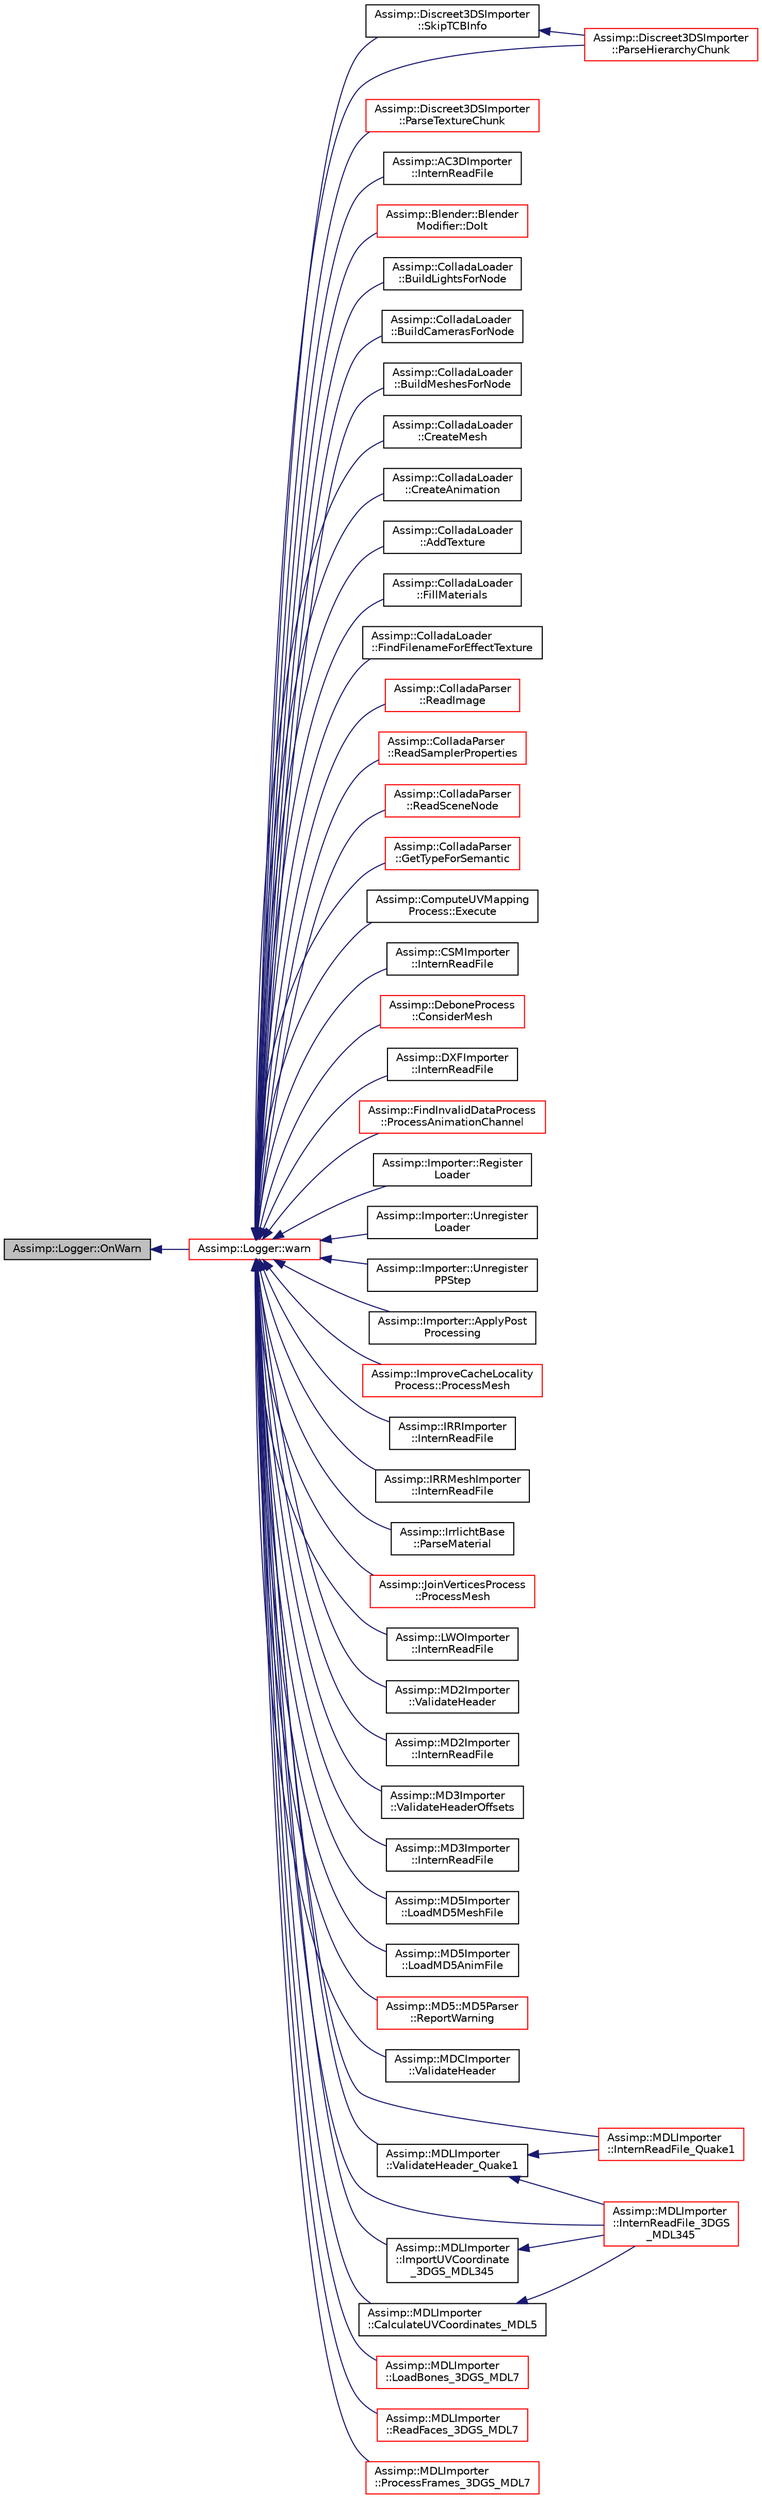 digraph "Assimp::Logger::OnWarn"
{
  edge [fontname="Helvetica",fontsize="10",labelfontname="Helvetica",labelfontsize="10"];
  node [fontname="Helvetica",fontsize="10",shape=record];
  rankdir="LR";
  Node1 [label="Assimp::Logger::OnWarn",height=0.2,width=0.4,color="black", fillcolor="grey75", style="filled", fontcolor="black"];
  Node1 -> Node2 [dir="back",color="midnightblue",fontsize="10",style="solid",fontname="Helvetica"];
  Node2 [label="Assimp::Logger::warn",height=0.2,width=0.4,color="red", fillcolor="white", style="filled",URL="$class_assimp_1_1_logger.html#a32bc5ee4b23df13551b83b925907f1b1",tooltip="Writes a warning message. "];
  Node2 -> Node3 [dir="back",color="midnightblue",fontsize="10",style="solid",fontname="Helvetica"];
  Node3 [label="Assimp::Discreet3DSImporter\l::SkipTCBInfo",height=0.2,width=0.4,color="black", fillcolor="white", style="filled",URL="$class_assimp_1_1_discreet3_d_s_importer.html#a005fff2dc71c6befc7ada7397c058266"];
  Node3 -> Node4 [dir="back",color="midnightblue",fontsize="10",style="solid",fontname="Helvetica"];
  Node4 [label="Assimp::Discreet3DSImporter\l::ParseHierarchyChunk",height=0.2,width=0.4,color="red", fillcolor="white", style="filled",URL="$class_assimp_1_1_discreet3_d_s_importer.html#a05fd11e49ea30b289cd176a4418ec33c"];
  Node2 -> Node4 [dir="back",color="midnightblue",fontsize="10",style="solid",fontname="Helvetica"];
  Node2 -> Node5 [dir="back",color="midnightblue",fontsize="10",style="solid",fontname="Helvetica"];
  Node5 [label="Assimp::Discreet3DSImporter\l::ParseTextureChunk",height=0.2,width=0.4,color="red", fillcolor="white", style="filled",URL="$class_assimp_1_1_discreet3_d_s_importer.html#a89aa731f59d28efa84d9a1707320c824"];
  Node2 -> Node6 [dir="back",color="midnightblue",fontsize="10",style="solid",fontname="Helvetica"];
  Node6 [label="Assimp::AC3DImporter\l::InternReadFile",height=0.2,width=0.4,color="black", fillcolor="white", style="filled",URL="$class_assimp_1_1_a_c3_d_importer.html#a88b27495efcf754f3dda7e4177aff902"];
  Node2 -> Node7 [dir="back",color="midnightblue",fontsize="10",style="solid",fontname="Helvetica"];
  Node7 [label="Assimp::Blender::Blender\lModifier::DoIt",height=0.2,width=0.4,color="red", fillcolor="white", style="filled",URL="$class_assimp_1_1_blender_1_1_blender_modifier.html#a3776e392c50da71b52484c48ae4b4cb9"];
  Node2 -> Node8 [dir="back",color="midnightblue",fontsize="10",style="solid",fontname="Helvetica"];
  Node8 [label="Assimp::ColladaLoader\l::BuildLightsForNode",height=0.2,width=0.4,color="black", fillcolor="white", style="filled",URL="$class_assimp_1_1_collada_loader.html#a6bd9ac82aec97771274553772e12a27a"];
  Node2 -> Node9 [dir="back",color="midnightblue",fontsize="10",style="solid",fontname="Helvetica"];
  Node9 [label="Assimp::ColladaLoader\l::BuildCamerasForNode",height=0.2,width=0.4,color="black", fillcolor="white", style="filled",URL="$class_assimp_1_1_collada_loader.html#a224a5dbbf4a9e12e14756a93c619bbc5"];
  Node2 -> Node10 [dir="back",color="midnightblue",fontsize="10",style="solid",fontname="Helvetica"];
  Node10 [label="Assimp::ColladaLoader\l::BuildMeshesForNode",height=0.2,width=0.4,color="black", fillcolor="white", style="filled",URL="$class_assimp_1_1_collada_loader.html#ae81b95f32274e08f033961df69828fd4"];
  Node2 -> Node11 [dir="back",color="midnightblue",fontsize="10",style="solid",fontname="Helvetica"];
  Node11 [label="Assimp::ColladaLoader\l::CreateMesh",height=0.2,width=0.4,color="black", fillcolor="white", style="filled",URL="$class_assimp_1_1_collada_loader.html#aed3569be31505133704b0ebcf89c7f1f"];
  Node2 -> Node12 [dir="back",color="midnightblue",fontsize="10",style="solid",fontname="Helvetica"];
  Node12 [label="Assimp::ColladaLoader\l::CreateAnimation",height=0.2,width=0.4,color="black", fillcolor="white", style="filled",URL="$class_assimp_1_1_collada_loader.html#a155bbcc17bbded120a60c48786ca8004"];
  Node2 -> Node13 [dir="back",color="midnightblue",fontsize="10",style="solid",fontname="Helvetica"];
  Node13 [label="Assimp::ColladaLoader\l::AddTexture",height=0.2,width=0.4,color="black", fillcolor="white", style="filled",URL="$class_assimp_1_1_collada_loader.html#a9285fd1491811d836d17f7e11c9d921f"];
  Node2 -> Node14 [dir="back",color="midnightblue",fontsize="10",style="solid",fontname="Helvetica"];
  Node14 [label="Assimp::ColladaLoader\l::FillMaterials",height=0.2,width=0.4,color="black", fillcolor="white", style="filled",URL="$class_assimp_1_1_collada_loader.html#a8aac2afa34c6999cd7b329c9d3e9f701"];
  Node2 -> Node15 [dir="back",color="midnightblue",fontsize="10",style="solid",fontname="Helvetica"];
  Node15 [label="Assimp::ColladaLoader\l::FindFilenameForEffectTexture",height=0.2,width=0.4,color="black", fillcolor="white", style="filled",URL="$class_assimp_1_1_collada_loader.html#a0f17fc50e04f1e4038d6e6e2b67d074b"];
  Node2 -> Node16 [dir="back",color="midnightblue",fontsize="10",style="solid",fontname="Helvetica"];
  Node16 [label="Assimp::ColladaParser\l::ReadImage",height=0.2,width=0.4,color="red", fillcolor="white", style="filled",URL="$class_assimp_1_1_collada_parser.html#ad078882d986da195433443a017f8a9b4"];
  Node2 -> Node17 [dir="back",color="midnightblue",fontsize="10",style="solid",fontname="Helvetica"];
  Node17 [label="Assimp::ColladaParser\l::ReadSamplerProperties",height=0.2,width=0.4,color="red", fillcolor="white", style="filled",URL="$class_assimp_1_1_collada_parser.html#a8a57d9126cf0907adf1abb6d58040ab2"];
  Node2 -> Node18 [dir="back",color="midnightblue",fontsize="10",style="solid",fontname="Helvetica"];
  Node18 [label="Assimp::ColladaParser\l::ReadSceneNode",height=0.2,width=0.4,color="red", fillcolor="white", style="filled",URL="$class_assimp_1_1_collada_parser.html#a7d056e872b37fa305b2bd654b33798c3"];
  Node2 -> Node19 [dir="back",color="midnightblue",fontsize="10",style="solid",fontname="Helvetica"];
  Node19 [label="Assimp::ColladaParser\l::GetTypeForSemantic",height=0.2,width=0.4,color="red", fillcolor="white", style="filled",URL="$class_assimp_1_1_collada_parser.html#a19e1f4a4b9f64cef91add1d6dcdc2234"];
  Node2 -> Node20 [dir="back",color="midnightblue",fontsize="10",style="solid",fontname="Helvetica"];
  Node20 [label="Assimp::ComputeUVMapping\lProcess::Execute",height=0.2,width=0.4,color="black", fillcolor="white", style="filled",URL="$class_assimp_1_1_compute_u_v_mapping_process.html#a32b0f8c659ee1decabf1e7c11ce78842"];
  Node2 -> Node21 [dir="back",color="midnightblue",fontsize="10",style="solid",fontname="Helvetica"];
  Node21 [label="Assimp::CSMImporter\l::InternReadFile",height=0.2,width=0.4,color="black", fillcolor="white", style="filled",URL="$class_assimp_1_1_c_s_m_importer.html#aa864e9a5bb7cc0a53bc3ca0963fffb78"];
  Node2 -> Node22 [dir="back",color="midnightblue",fontsize="10",style="solid",fontname="Helvetica"];
  Node22 [label="Assimp::DeboneProcess\l::ConsiderMesh",height=0.2,width=0.4,color="red", fillcolor="white", style="filled",URL="$class_assimp_1_1_debone_process.html#ab1f536da62ce1d50737b48a4dae095e8"];
  Node2 -> Node23 [dir="back",color="midnightblue",fontsize="10",style="solid",fontname="Helvetica"];
  Node23 [label="Assimp::DXFImporter\l::InternReadFile",height=0.2,width=0.4,color="black", fillcolor="white", style="filled",URL="$class_assimp_1_1_d_x_f_importer.html#a5e055b507cafc7fa1bf32b0697dd1160"];
  Node2 -> Node24 [dir="back",color="midnightblue",fontsize="10",style="solid",fontname="Helvetica"];
  Node24 [label="Assimp::FindInvalidDataProcess\l::ProcessAnimationChannel",height=0.2,width=0.4,color="red", fillcolor="white", style="filled",URL="$class_assimp_1_1_find_invalid_data_process.html#ae510194029bf6f08040edf9d3403e673"];
  Node2 -> Node25 [dir="back",color="midnightblue",fontsize="10",style="solid",fontname="Helvetica"];
  Node25 [label="Assimp::Importer::Register\lLoader",height=0.2,width=0.4,color="black", fillcolor="white", style="filled",URL="$class_assimp_1_1_importer.html#abcc305be574981373b0abb9da655f101"];
  Node2 -> Node26 [dir="back",color="midnightblue",fontsize="10",style="solid",fontname="Helvetica"];
  Node26 [label="Assimp::Importer::Unregister\lLoader",height=0.2,width=0.4,color="black", fillcolor="white", style="filled",URL="$class_assimp_1_1_importer.html#ae0197ab773e3658b9f5aa398cfe67fcf"];
  Node2 -> Node27 [dir="back",color="midnightblue",fontsize="10",style="solid",fontname="Helvetica"];
  Node27 [label="Assimp::Importer::Unregister\lPPStep",height=0.2,width=0.4,color="black", fillcolor="white", style="filled",URL="$class_assimp_1_1_importer.html#a2ea08b99c2742e181c85253454942a02"];
  Node2 -> Node28 [dir="back",color="midnightblue",fontsize="10",style="solid",fontname="Helvetica"];
  Node28 [label="Assimp::Importer::ApplyPost\lProcessing",height=0.2,width=0.4,color="black", fillcolor="white", style="filled",URL="$class_assimp_1_1_importer.html#ace2fb85c67414a9d4ac6e69049eec7de"];
  Node2 -> Node29 [dir="back",color="midnightblue",fontsize="10",style="solid",fontname="Helvetica"];
  Node29 [label="Assimp::ImproveCacheLocality\lProcess::ProcessMesh",height=0.2,width=0.4,color="red", fillcolor="white", style="filled",URL="$class_assimp_1_1_improve_cache_locality_process.html#a78286fab33f4e7ef6ab2a42b7c76e9cf"];
  Node2 -> Node30 [dir="back",color="midnightblue",fontsize="10",style="solid",fontname="Helvetica"];
  Node30 [label="Assimp::IRRImporter\l::InternReadFile",height=0.2,width=0.4,color="black", fillcolor="white", style="filled",URL="$class_assimp_1_1_i_r_r_importer.html#adad165810aa7d7859ebe688bd27aa39f"];
  Node2 -> Node31 [dir="back",color="midnightblue",fontsize="10",style="solid",fontname="Helvetica"];
  Node31 [label="Assimp::IRRMeshImporter\l::InternReadFile",height=0.2,width=0.4,color="black", fillcolor="white", style="filled",URL="$class_assimp_1_1_i_r_r_mesh_importer.html#ab15c2a44e777baf330e51535b4f2a2e0"];
  Node2 -> Node32 [dir="back",color="midnightblue",fontsize="10",style="solid",fontname="Helvetica"];
  Node32 [label="Assimp::IrrlichtBase\l::ParseMaterial",height=0.2,width=0.4,color="black", fillcolor="white", style="filled",URL="$class_assimp_1_1_irrlicht_base.html#abb02caad9a1263c492e895b70aa46ca0"];
  Node2 -> Node33 [dir="back",color="midnightblue",fontsize="10",style="solid",fontname="Helvetica"];
  Node33 [label="Assimp::JoinVerticesProcess\l::ProcessMesh",height=0.2,width=0.4,color="red", fillcolor="white", style="filled",URL="$class_assimp_1_1_join_vertices_process.html#ab900e951f4144ee6754c9176cb3ba36e"];
  Node2 -> Node34 [dir="back",color="midnightblue",fontsize="10",style="solid",fontname="Helvetica"];
  Node34 [label="Assimp::LWOImporter\l::InternReadFile",height=0.2,width=0.4,color="black", fillcolor="white", style="filled",URL="$class_assimp_1_1_l_w_o_importer.html#a4b3cb778f4d4d49620aa9a0bc44ba1e7"];
  Node2 -> Node35 [dir="back",color="midnightblue",fontsize="10",style="solid",fontname="Helvetica"];
  Node35 [label="Assimp::MD2Importer\l::ValidateHeader",height=0.2,width=0.4,color="black", fillcolor="white", style="filled",URL="$class_assimp_1_1_m_d2_importer.html#ae57395ab075dcd025d679ece73afc16c"];
  Node2 -> Node36 [dir="back",color="midnightblue",fontsize="10",style="solid",fontname="Helvetica"];
  Node36 [label="Assimp::MD2Importer\l::InternReadFile",height=0.2,width=0.4,color="black", fillcolor="white", style="filled",URL="$class_assimp_1_1_m_d2_importer.html#ac510f399d605f97cecc6001d14f7692a"];
  Node2 -> Node37 [dir="back",color="midnightblue",fontsize="10",style="solid",fontname="Helvetica"];
  Node37 [label="Assimp::MD3Importer\l::ValidateHeaderOffsets",height=0.2,width=0.4,color="black", fillcolor="white", style="filled",URL="$class_assimp_1_1_m_d3_importer.html#ab6a234993be5ad830c879f20a341f37e"];
  Node2 -> Node38 [dir="back",color="midnightblue",fontsize="10",style="solid",fontname="Helvetica"];
  Node38 [label="Assimp::MD3Importer\l::InternReadFile",height=0.2,width=0.4,color="black", fillcolor="white", style="filled",URL="$class_assimp_1_1_m_d3_importer.html#af9055e49cde3548bb992a7666145ec10"];
  Node2 -> Node39 [dir="back",color="midnightblue",fontsize="10",style="solid",fontname="Helvetica"];
  Node39 [label="Assimp::MD5Importer\l::LoadMD5MeshFile",height=0.2,width=0.4,color="black", fillcolor="white", style="filled",URL="$class_assimp_1_1_m_d5_importer.html#ae152fda3f4163291fc995bedf39968f5"];
  Node2 -> Node40 [dir="back",color="midnightblue",fontsize="10",style="solid",fontname="Helvetica"];
  Node40 [label="Assimp::MD5Importer\l::LoadMD5AnimFile",height=0.2,width=0.4,color="black", fillcolor="white", style="filled",URL="$class_assimp_1_1_m_d5_importer.html#ae55c5c829fe67ec3cad1db564aa3f094"];
  Node2 -> Node41 [dir="back",color="midnightblue",fontsize="10",style="solid",fontname="Helvetica"];
  Node41 [label="Assimp::MD5::MD5Parser\l::ReportWarning",height=0.2,width=0.4,color="red", fillcolor="white", style="filled",URL="$class_assimp_1_1_m_d5_1_1_m_d5_parser.html#a36c97ec2e3054ba9b7fa40b143abdac1"];
  Node2 -> Node42 [dir="back",color="midnightblue",fontsize="10",style="solid",fontname="Helvetica"];
  Node42 [label="Assimp::MDCImporter\l::ValidateHeader",height=0.2,width=0.4,color="black", fillcolor="white", style="filled",URL="$class_assimp_1_1_m_d_c_importer.html#a35b6aedd709f58764fe10a923ba0a802"];
  Node2 -> Node43 [dir="back",color="midnightblue",fontsize="10",style="solid",fontname="Helvetica"];
  Node43 [label="Assimp::MDLImporter\l::ValidateHeader_Quake1",height=0.2,width=0.4,color="black", fillcolor="white", style="filled",URL="$class_assimp_1_1_m_d_l_importer.html#a1bbf32ec8ccba826b752f946dad2af5d"];
  Node43 -> Node44 [dir="back",color="midnightblue",fontsize="10",style="solid",fontname="Helvetica"];
  Node44 [label="Assimp::MDLImporter\l::InternReadFile_Quake1",height=0.2,width=0.4,color="red", fillcolor="white", style="filled",URL="$class_assimp_1_1_m_d_l_importer.html#a600e7f165003c7f5b0314eb685a3d883"];
  Node43 -> Node45 [dir="back",color="midnightblue",fontsize="10",style="solid",fontname="Helvetica"];
  Node45 [label="Assimp::MDLImporter\l::InternReadFile_3DGS\l_MDL345",height=0.2,width=0.4,color="red", fillcolor="white", style="filled",URL="$class_assimp_1_1_m_d_l_importer.html#a374daf0faf9619426f4da82e867cb6c5"];
  Node2 -> Node44 [dir="back",color="midnightblue",fontsize="10",style="solid",fontname="Helvetica"];
  Node2 -> Node45 [dir="back",color="midnightblue",fontsize="10",style="solid",fontname="Helvetica"];
  Node2 -> Node46 [dir="back",color="midnightblue",fontsize="10",style="solid",fontname="Helvetica"];
  Node46 [label="Assimp::MDLImporter\l::ImportUVCoordinate\l_3DGS_MDL345",height=0.2,width=0.4,color="black", fillcolor="white", style="filled",URL="$class_assimp_1_1_m_d_l_importer.html#a3a7ff38627af31051decd3256dee290b"];
  Node46 -> Node45 [dir="back",color="midnightblue",fontsize="10",style="solid",fontname="Helvetica"];
  Node2 -> Node47 [dir="back",color="midnightblue",fontsize="10",style="solid",fontname="Helvetica"];
  Node47 [label="Assimp::MDLImporter\l::CalculateUVCoordinates_MDL5",height=0.2,width=0.4,color="black", fillcolor="white", style="filled",URL="$class_assimp_1_1_m_d_l_importer.html#a66c4c6fbbcb16fb75f3296fe1f8ae078"];
  Node47 -> Node45 [dir="back",color="midnightblue",fontsize="10",style="solid",fontname="Helvetica"];
  Node2 -> Node48 [dir="back",color="midnightblue",fontsize="10",style="solid",fontname="Helvetica"];
  Node48 [label="Assimp::MDLImporter\l::LoadBones_3DGS_MDL7",height=0.2,width=0.4,color="red", fillcolor="white", style="filled",URL="$class_assimp_1_1_m_d_l_importer.html#aef1df02215752af0884522db19ed180b"];
  Node2 -> Node49 [dir="back",color="midnightblue",fontsize="10",style="solid",fontname="Helvetica"];
  Node49 [label="Assimp::MDLImporter\l::ReadFaces_3DGS_MDL7",height=0.2,width=0.4,color="red", fillcolor="white", style="filled",URL="$class_assimp_1_1_m_d_l_importer.html#afeb395ac8c41c973cd8497a675e46659"];
  Node2 -> Node50 [dir="back",color="midnightblue",fontsize="10",style="solid",fontname="Helvetica"];
  Node50 [label="Assimp::MDLImporter\l::ProcessFrames_3DGS_MDL7",height=0.2,width=0.4,color="red", fillcolor="white", style="filled",URL="$class_assimp_1_1_m_d_l_importer.html#a52529265d0a93d200ad62a86d6c48c23"];
}
